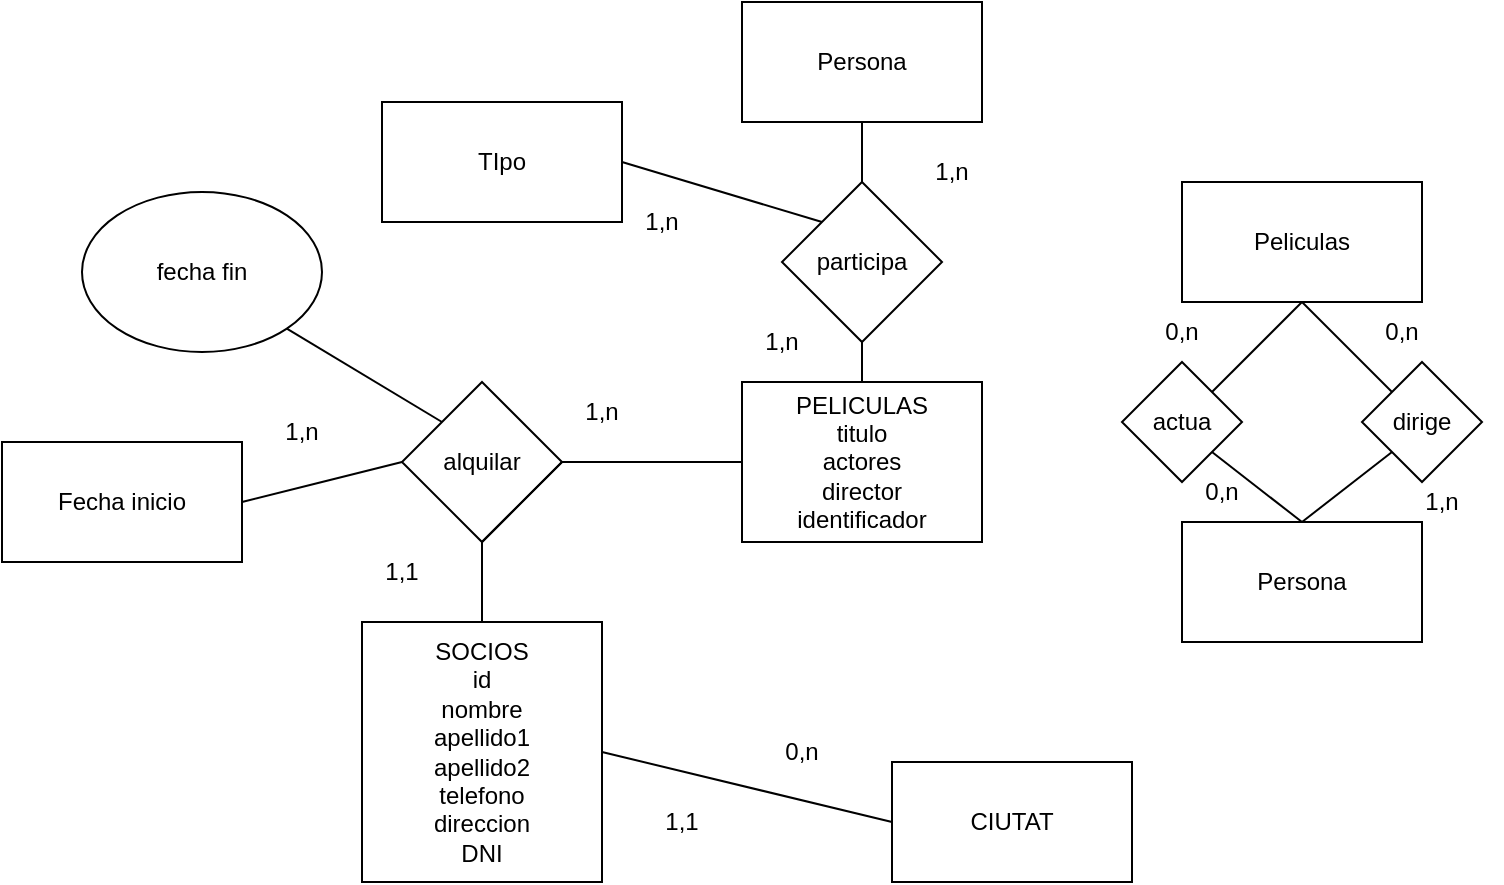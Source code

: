 <mxfile version="20.3.7"><diagram id="R2lEEEUBdFMjLlhIrx00" name="Page-1"><mxGraphModel dx="826" dy="859" grid="1" gridSize="10" guides="1" tooltips="1" connect="1" arrows="1" fold="1" page="1" pageScale="1" pageWidth="850" pageHeight="1100" math="0" shadow="0" extFonts="Permanent Marker^https://fonts.googleapis.com/css?family=Permanent+Marker"><root><mxCell id="0"/><mxCell id="1" parent="0"/><mxCell id="x-JLzC3Rl5uFlOlJcz9z-1" value="&lt;div&gt;SOCIOS&lt;/div&gt;&lt;div&gt;id&lt;br&gt;&lt;/div&gt;&lt;div&gt;nombre&lt;/div&gt;&lt;div&gt;apellido1&lt;/div&gt;&lt;div&gt;apellido2&lt;br&gt;&lt;/div&gt;&lt;div&gt;telefono&lt;/div&gt;&lt;div&gt;direccion&lt;/div&gt;&lt;div&gt;DNI&lt;br&gt;&lt;/div&gt;" style="rounded=0;whiteSpace=wrap;html=1;" parent="1" vertex="1"><mxGeometry x="200" y="320" width="120" height="130" as="geometry"/></mxCell><mxCell id="x-JLzC3Rl5uFlOlJcz9z-2" value="&lt;div&gt;PELICULAS&lt;/div&gt;&lt;div&gt;titulo&lt;/div&gt;&lt;div&gt;actores&lt;/div&gt;&lt;div&gt;director&lt;/div&gt;&lt;div&gt;identificador&lt;br&gt;&lt;/div&gt;" style="rounded=0;whiteSpace=wrap;html=1;" parent="1" vertex="1"><mxGeometry x="390" y="200" width="120" height="80" as="geometry"/></mxCell><mxCell id="x-JLzC3Rl5uFlOlJcz9z-9" value="1,1" style="text;html=1;strokeColor=none;fillColor=none;align=center;verticalAlign=middle;whiteSpace=wrap;rounded=0;" parent="1" vertex="1"><mxGeometry x="190" y="280" width="60" height="30" as="geometry"/></mxCell><mxCell id="x-JLzC3Rl5uFlOlJcz9z-10" value="1,n" style="text;html=1;strokeColor=none;fillColor=none;align=center;verticalAlign=middle;whiteSpace=wrap;rounded=0;" parent="1" vertex="1"><mxGeometry x="290" y="200" width="60" height="30" as="geometry"/></mxCell><mxCell id="x-JLzC3Rl5uFlOlJcz9z-11" value="alquilar" style="rhombus;whiteSpace=wrap;html=1;" parent="1" vertex="1"><mxGeometry x="220" y="200" width="80" height="80" as="geometry"/></mxCell><mxCell id="x-JLzC3Rl5uFlOlJcz9z-13" value="" style="endArrow=none;html=1;rounded=0;exitX=0.5;exitY=0;exitDx=0;exitDy=0;entryX=0;entryY=0.5;entryDx=0;entryDy=0;" parent="1" source="x-JLzC3Rl5uFlOlJcz9z-1" target="x-JLzC3Rl5uFlOlJcz9z-2" edge="1"><mxGeometry width="50" height="50" relative="1" as="geometry"><mxPoint x="600" y="330" as="sourcePoint"/><mxPoint x="650" y="280" as="targetPoint"/><Array as="points"><mxPoint x="260" y="280"/><mxPoint x="300" y="240"/></Array></mxGeometry></mxCell><mxCell id="Gk5XyRXsiPKGFWXMksy7-27" value="&lt;div&gt;fecha fin&lt;br&gt;&lt;/div&gt;" style="ellipse;whiteSpace=wrap;html=1;" parent="1" vertex="1"><mxGeometry x="60" y="105" width="120" height="80" as="geometry"/></mxCell><mxCell id="Gk5XyRXsiPKGFWXMksy7-28" value="" style="endArrow=none;html=1;rounded=0;entryX=0;entryY=0;entryDx=0;entryDy=0;exitX=1;exitY=1;exitDx=0;exitDy=0;" parent="1" source="Gk5XyRXsiPKGFWXMksy7-27" target="x-JLzC3Rl5uFlOlJcz9z-11" edge="1"><mxGeometry width="50" height="50" relative="1" as="geometry"><mxPoint x="350" y="410" as="sourcePoint"/><mxPoint x="400" y="360" as="targetPoint"/><Array as="points"/></mxGeometry></mxCell><mxCell id="Gk5XyRXsiPKGFWXMksy7-29" value="CIUTAT" style="rounded=0;whiteSpace=wrap;html=1;" parent="1" vertex="1"><mxGeometry x="465" y="390" width="120" height="60" as="geometry"/></mxCell><mxCell id="Gk5XyRXsiPKGFWXMksy7-30" value="" style="endArrow=none;html=1;rounded=0;entryX=0;entryY=0.5;entryDx=0;entryDy=0;exitX=1;exitY=0.5;exitDx=0;exitDy=0;" parent="1" source="x-JLzC3Rl5uFlOlJcz9z-1" target="Gk5XyRXsiPKGFWXMksy7-29" edge="1"><mxGeometry width="50" height="50" relative="1" as="geometry"><mxPoint x="350" y="380" as="sourcePoint"/><mxPoint x="400" y="330" as="targetPoint"/><Array as="points"/></mxGeometry></mxCell><mxCell id="Gk5XyRXsiPKGFWXMksy7-31" value="1,1" style="text;html=1;strokeColor=none;fillColor=none;align=center;verticalAlign=middle;whiteSpace=wrap;rounded=0;" parent="1" vertex="1"><mxGeometry x="330" y="405" width="60" height="30" as="geometry"/></mxCell><mxCell id="Gk5XyRXsiPKGFWXMksy7-32" value="0,n" style="text;html=1;strokeColor=none;fillColor=none;align=center;verticalAlign=middle;whiteSpace=wrap;rounded=0;" parent="1" vertex="1"><mxGeometry x="390" y="370" width="60" height="30" as="geometry"/></mxCell><mxCell id="Gk5XyRXsiPKGFWXMksy7-35" value="Persona" style="rounded=0;whiteSpace=wrap;html=1;" parent="1" vertex="1"><mxGeometry x="390" y="10" width="120" height="60" as="geometry"/></mxCell><mxCell id="Gk5XyRXsiPKGFWXMksy7-36" value="" style="endArrow=none;html=1;rounded=0;entryX=0.5;entryY=1;entryDx=0;entryDy=0;" parent="1" source="x-JLzC3Rl5uFlOlJcz9z-2" target="Gk5XyRXsiPKGFWXMksy7-35" edge="1"><mxGeometry width="50" height="50" relative="1" as="geometry"><mxPoint x="310" y="350" as="sourcePoint"/><mxPoint x="400" y="160" as="targetPoint"/><Array as="points"><mxPoint x="450" y="160"/><mxPoint x="450" y="90"/></Array></mxGeometry></mxCell><mxCell id="Gk5XyRXsiPKGFWXMksy7-37" value="1,n" style="text;html=1;strokeColor=none;fillColor=none;align=center;verticalAlign=middle;whiteSpace=wrap;rounded=0;" parent="1" vertex="1"><mxGeometry x="380" y="165" width="60" height="30" as="geometry"/></mxCell><mxCell id="Gk5XyRXsiPKGFWXMksy7-38" value="1,n" style="text;html=1;strokeColor=none;fillColor=none;align=center;verticalAlign=middle;whiteSpace=wrap;rounded=0;" parent="1" vertex="1"><mxGeometry x="465" y="80" width="60" height="30" as="geometry"/></mxCell><mxCell id="Gk5XyRXsiPKGFWXMksy7-39" value="participa" style="rhombus;whiteSpace=wrap;html=1;" parent="1" vertex="1"><mxGeometry x="410" y="100" width="80" height="80" as="geometry"/></mxCell><mxCell id="Gk5XyRXsiPKGFWXMksy7-41" value="" style="endArrow=none;html=1;rounded=0;entryX=0;entryY=0;entryDx=0;entryDy=0;exitX=1;exitY=0.5;exitDx=0;exitDy=0;" parent="1" target="Gk5XyRXsiPKGFWXMksy7-39" edge="1"><mxGeometry width="50" height="50" relative="1" as="geometry"><mxPoint x="330.0" y="90" as="sourcePoint"/><mxPoint x="360" y="300" as="targetPoint"/><Array as="points"/></mxGeometry></mxCell><mxCell id="Gk5XyRXsiPKGFWXMksy7-42" value="Fecha inicio" style="rounded=0;whiteSpace=wrap;html=1;" parent="1" vertex="1"><mxGeometry x="20" y="230" width="120" height="60" as="geometry"/></mxCell><mxCell id="Gk5XyRXsiPKGFWXMksy7-43" value="" style="endArrow=none;html=1;rounded=0;entryX=0;entryY=0.5;entryDx=0;entryDy=0;exitX=1;exitY=0.5;exitDx=0;exitDy=0;" parent="1" source="Gk5XyRXsiPKGFWXMksy7-42" target="x-JLzC3Rl5uFlOlJcz9z-11" edge="1"><mxGeometry width="50" height="50" relative="1" as="geometry"><mxPoint x="310" y="350" as="sourcePoint"/><mxPoint x="360" y="300" as="targetPoint"/><Array as="points"><mxPoint x="180" y="250"/></Array></mxGeometry></mxCell><mxCell id="Gk5XyRXsiPKGFWXMksy7-44" value="Peliculas" style="rounded=0;whiteSpace=wrap;html=1;" parent="1" vertex="1"><mxGeometry x="610" y="100" width="120" height="60" as="geometry"/></mxCell><mxCell id="Gk5XyRXsiPKGFWXMksy7-45" value="actua" style="rhombus;whiteSpace=wrap;html=1;" parent="1" vertex="1"><mxGeometry x="580" y="190" width="60" height="60" as="geometry"/></mxCell><mxCell id="Gk5XyRXsiPKGFWXMksy7-46" value="dirige" style="rhombus;whiteSpace=wrap;html=1;" parent="1" vertex="1"><mxGeometry x="700" y="190" width="60" height="60" as="geometry"/></mxCell><mxCell id="Gk5XyRXsiPKGFWXMksy7-47" value="" style="endArrow=none;html=1;rounded=0;entryX=0.5;entryY=1;entryDx=0;entryDy=0;exitX=1;exitY=0;exitDx=0;exitDy=0;" parent="1" source="Gk5XyRXsiPKGFWXMksy7-45" target="Gk5XyRXsiPKGFWXMksy7-44" edge="1"><mxGeometry width="50" height="50" relative="1" as="geometry"><mxPoint x="250" y="60" as="sourcePoint"/><mxPoint x="300" y="10" as="targetPoint"/></mxGeometry></mxCell><mxCell id="Gk5XyRXsiPKGFWXMksy7-48" value="" style="endArrow=none;html=1;rounded=0;entryX=0.5;entryY=1;entryDx=0;entryDy=0;exitX=0;exitY=0;exitDx=0;exitDy=0;" parent="1" source="Gk5XyRXsiPKGFWXMksy7-46" target="Gk5XyRXsiPKGFWXMksy7-44" edge="1"><mxGeometry width="50" height="50" relative="1" as="geometry"><mxPoint x="635" y="215" as="sourcePoint"/><mxPoint x="680" y="170" as="targetPoint"/></mxGeometry></mxCell><mxCell id="Gk5XyRXsiPKGFWXMksy7-49" value="" style="endArrow=none;html=1;rounded=0;exitX=1;exitY=1;exitDx=0;exitDy=0;entryX=0.5;entryY=0;entryDx=0;entryDy=0;" parent="1" source="Gk5XyRXsiPKGFWXMksy7-45" target="Gk5XyRXsiPKGFWXMksy7-50" edge="1"><mxGeometry width="50" height="50" relative="1" as="geometry"><mxPoint x="645" y="225" as="sourcePoint"/><mxPoint x="660" y="270" as="targetPoint"/><Array as="points"/></mxGeometry></mxCell><mxCell id="Gk5XyRXsiPKGFWXMksy7-50" value="Persona" style="rounded=0;whiteSpace=wrap;html=1;" parent="1" vertex="1"><mxGeometry x="610" y="270" width="120" height="60" as="geometry"/></mxCell><mxCell id="Gk5XyRXsiPKGFWXMksy7-51" value="" style="endArrow=none;html=1;rounded=0;entryX=0;entryY=1;entryDx=0;entryDy=0;exitX=0.5;exitY=0;exitDx=0;exitDy=0;" parent="1" source="Gk5XyRXsiPKGFWXMksy7-50" target="Gk5XyRXsiPKGFWXMksy7-46" edge="1"><mxGeometry width="50" height="50" relative="1" as="geometry"><mxPoint x="250" y="60" as="sourcePoint"/><mxPoint x="300" y="10" as="targetPoint"/></mxGeometry></mxCell><mxCell id="Gk5XyRXsiPKGFWXMksy7-52" value="0,n" style="text;html=1;align=center;verticalAlign=middle;whiteSpace=wrap;rounded=0;" parent="1" vertex="1"><mxGeometry x="600" y="240" width="60" height="30" as="geometry"/></mxCell><mxCell id="Gk5XyRXsiPKGFWXMksy7-53" value="1,n" style="text;html=1;align=center;verticalAlign=middle;whiteSpace=wrap;rounded=0;" parent="1" vertex="1"><mxGeometry x="710" y="245" width="60" height="30" as="geometry"/></mxCell><mxCell id="Gk5XyRXsiPKGFWXMksy7-54" value="0,n" style="text;html=1;align=center;verticalAlign=middle;whiteSpace=wrap;rounded=0;" parent="1" vertex="1"><mxGeometry x="690" y="160" width="60" height="30" as="geometry"/></mxCell><mxCell id="Gk5XyRXsiPKGFWXMksy7-55" value="0,n" style="text;html=1;align=center;verticalAlign=middle;whiteSpace=wrap;rounded=0;" parent="1" vertex="1"><mxGeometry x="580" y="160" width="60" height="30" as="geometry"/></mxCell><mxCell id="EkipGCmXfTZZKvAcu5JT-1" value="1,n" style="text;html=1;strokeColor=none;fillColor=none;align=center;verticalAlign=middle;whiteSpace=wrap;rounded=0;" vertex="1" parent="1"><mxGeometry x="140" y="210" width="60" height="30" as="geometry"/></mxCell><mxCell id="EkipGCmXfTZZKvAcu5JT-2" value="TIpo" style="rounded=0;whiteSpace=wrap;html=1;" vertex="1" parent="1"><mxGeometry x="210" y="60" width="120" height="60" as="geometry"/></mxCell><mxCell id="EkipGCmXfTZZKvAcu5JT-3" value="1,n" style="text;html=1;strokeColor=none;fillColor=none;align=center;verticalAlign=middle;whiteSpace=wrap;rounded=0;" vertex="1" parent="1"><mxGeometry x="320" y="105" width="60" height="30" as="geometry"/></mxCell></root></mxGraphModel></diagram></mxfile>